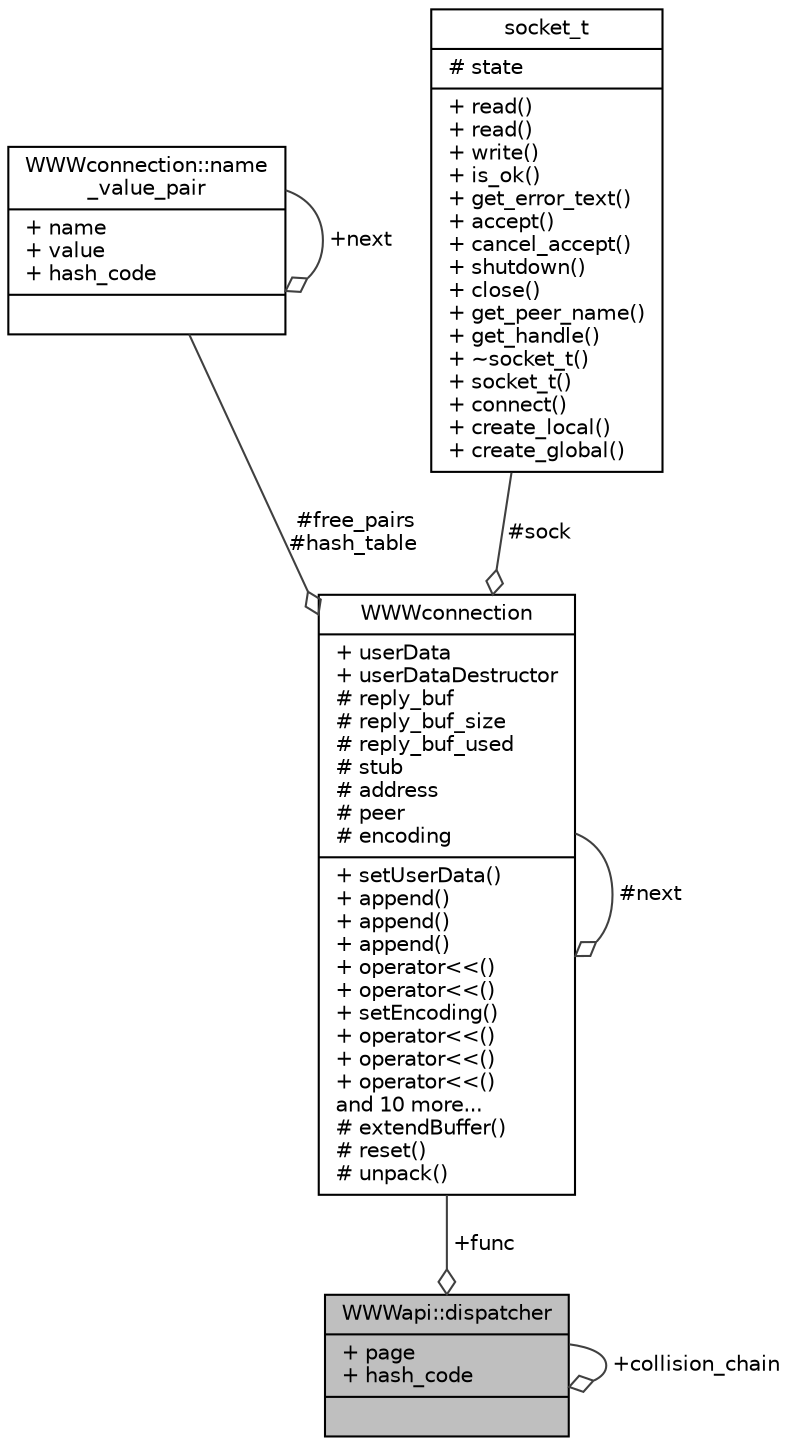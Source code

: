 digraph "WWWapi::dispatcher"
{
 // INTERACTIVE_SVG=YES
 // LATEX_PDF_SIZE
  edge [fontname="Helvetica",fontsize="10",labelfontname="Helvetica",labelfontsize="10"];
  node [fontname="Helvetica",fontsize="10",shape=record];
  Node1 [label="{WWWapi::dispatcher\n|+ page\l+ hash_code\l|}",height=0.2,width=0.4,color="black", fillcolor="grey75", style="filled", fontcolor="black",tooltip=" "];
  Node1 -> Node1 [color="grey25",fontsize="10",style="solid",label=" +collision_chain" ,arrowhead="odiamond",fontname="Helvetica"];
  Node2 -> Node1 [color="grey25",fontsize="10",style="solid",label=" +func" ,arrowhead="odiamond",fontname="Helvetica"];
  Node2 [label="{WWWconnection\n|+ userData\l+ userDataDestructor\l# reply_buf\l# reply_buf_size\l# reply_buf_used\l# stub\l# address\l# peer\l# encoding\l|+ setUserData()\l+ append()\l+ append()\l+ append()\l+ operator\<\<()\l+ operator\<\<()\l+ setEncoding()\l+ operator\<\<()\l+ operator\<\<()\l+ operator\<\<()\land 10 more...\l# extendBuffer()\l# reset()\l# unpack()\l}",height=0.2,width=0.4,color="black", fillcolor="white", style="filled",URL="$classWWWconnection.html",tooltip=" "];
  Node3 -> Node2 [color="grey25",fontsize="10",style="solid",label=" #free_pairs\n#hash_table" ,arrowhead="odiamond",fontname="Helvetica"];
  Node3 [label="{WWWconnection::name\l_value_pair\n|+ name\l+ value\l+ hash_code\l|}",height=0.2,width=0.4,color="black", fillcolor="white", style="filled",URL="$structWWWconnection_1_1name__value__pair.html",tooltip=" "];
  Node3 -> Node3 [color="grey25",fontsize="10",style="solid",label=" +next" ,arrowhead="odiamond",fontname="Helvetica"];
  Node2 -> Node2 [color="grey25",fontsize="10",style="solid",label=" #next" ,arrowhead="odiamond",fontname="Helvetica"];
  Node4 -> Node2 [color="grey25",fontsize="10",style="solid",label=" #sock" ,arrowhead="odiamond",fontname="Helvetica"];
  Node4 [label="{socket_t\n|# state\l|+ read()\l+ read()\l+ write()\l+ is_ok()\l+ get_error_text()\l+ accept()\l+ cancel_accept()\l+ shutdown()\l+ close()\l+ get_peer_name()\l+ get_handle()\l+ ~socket_t()\l+ socket_t()\l+ connect()\l+ create_local()\l+ create_global()\l}",height=0.2,width=0.4,color="black", fillcolor="white", style="filled",URL="$classsocket__t.html",tooltip=" "];
}
